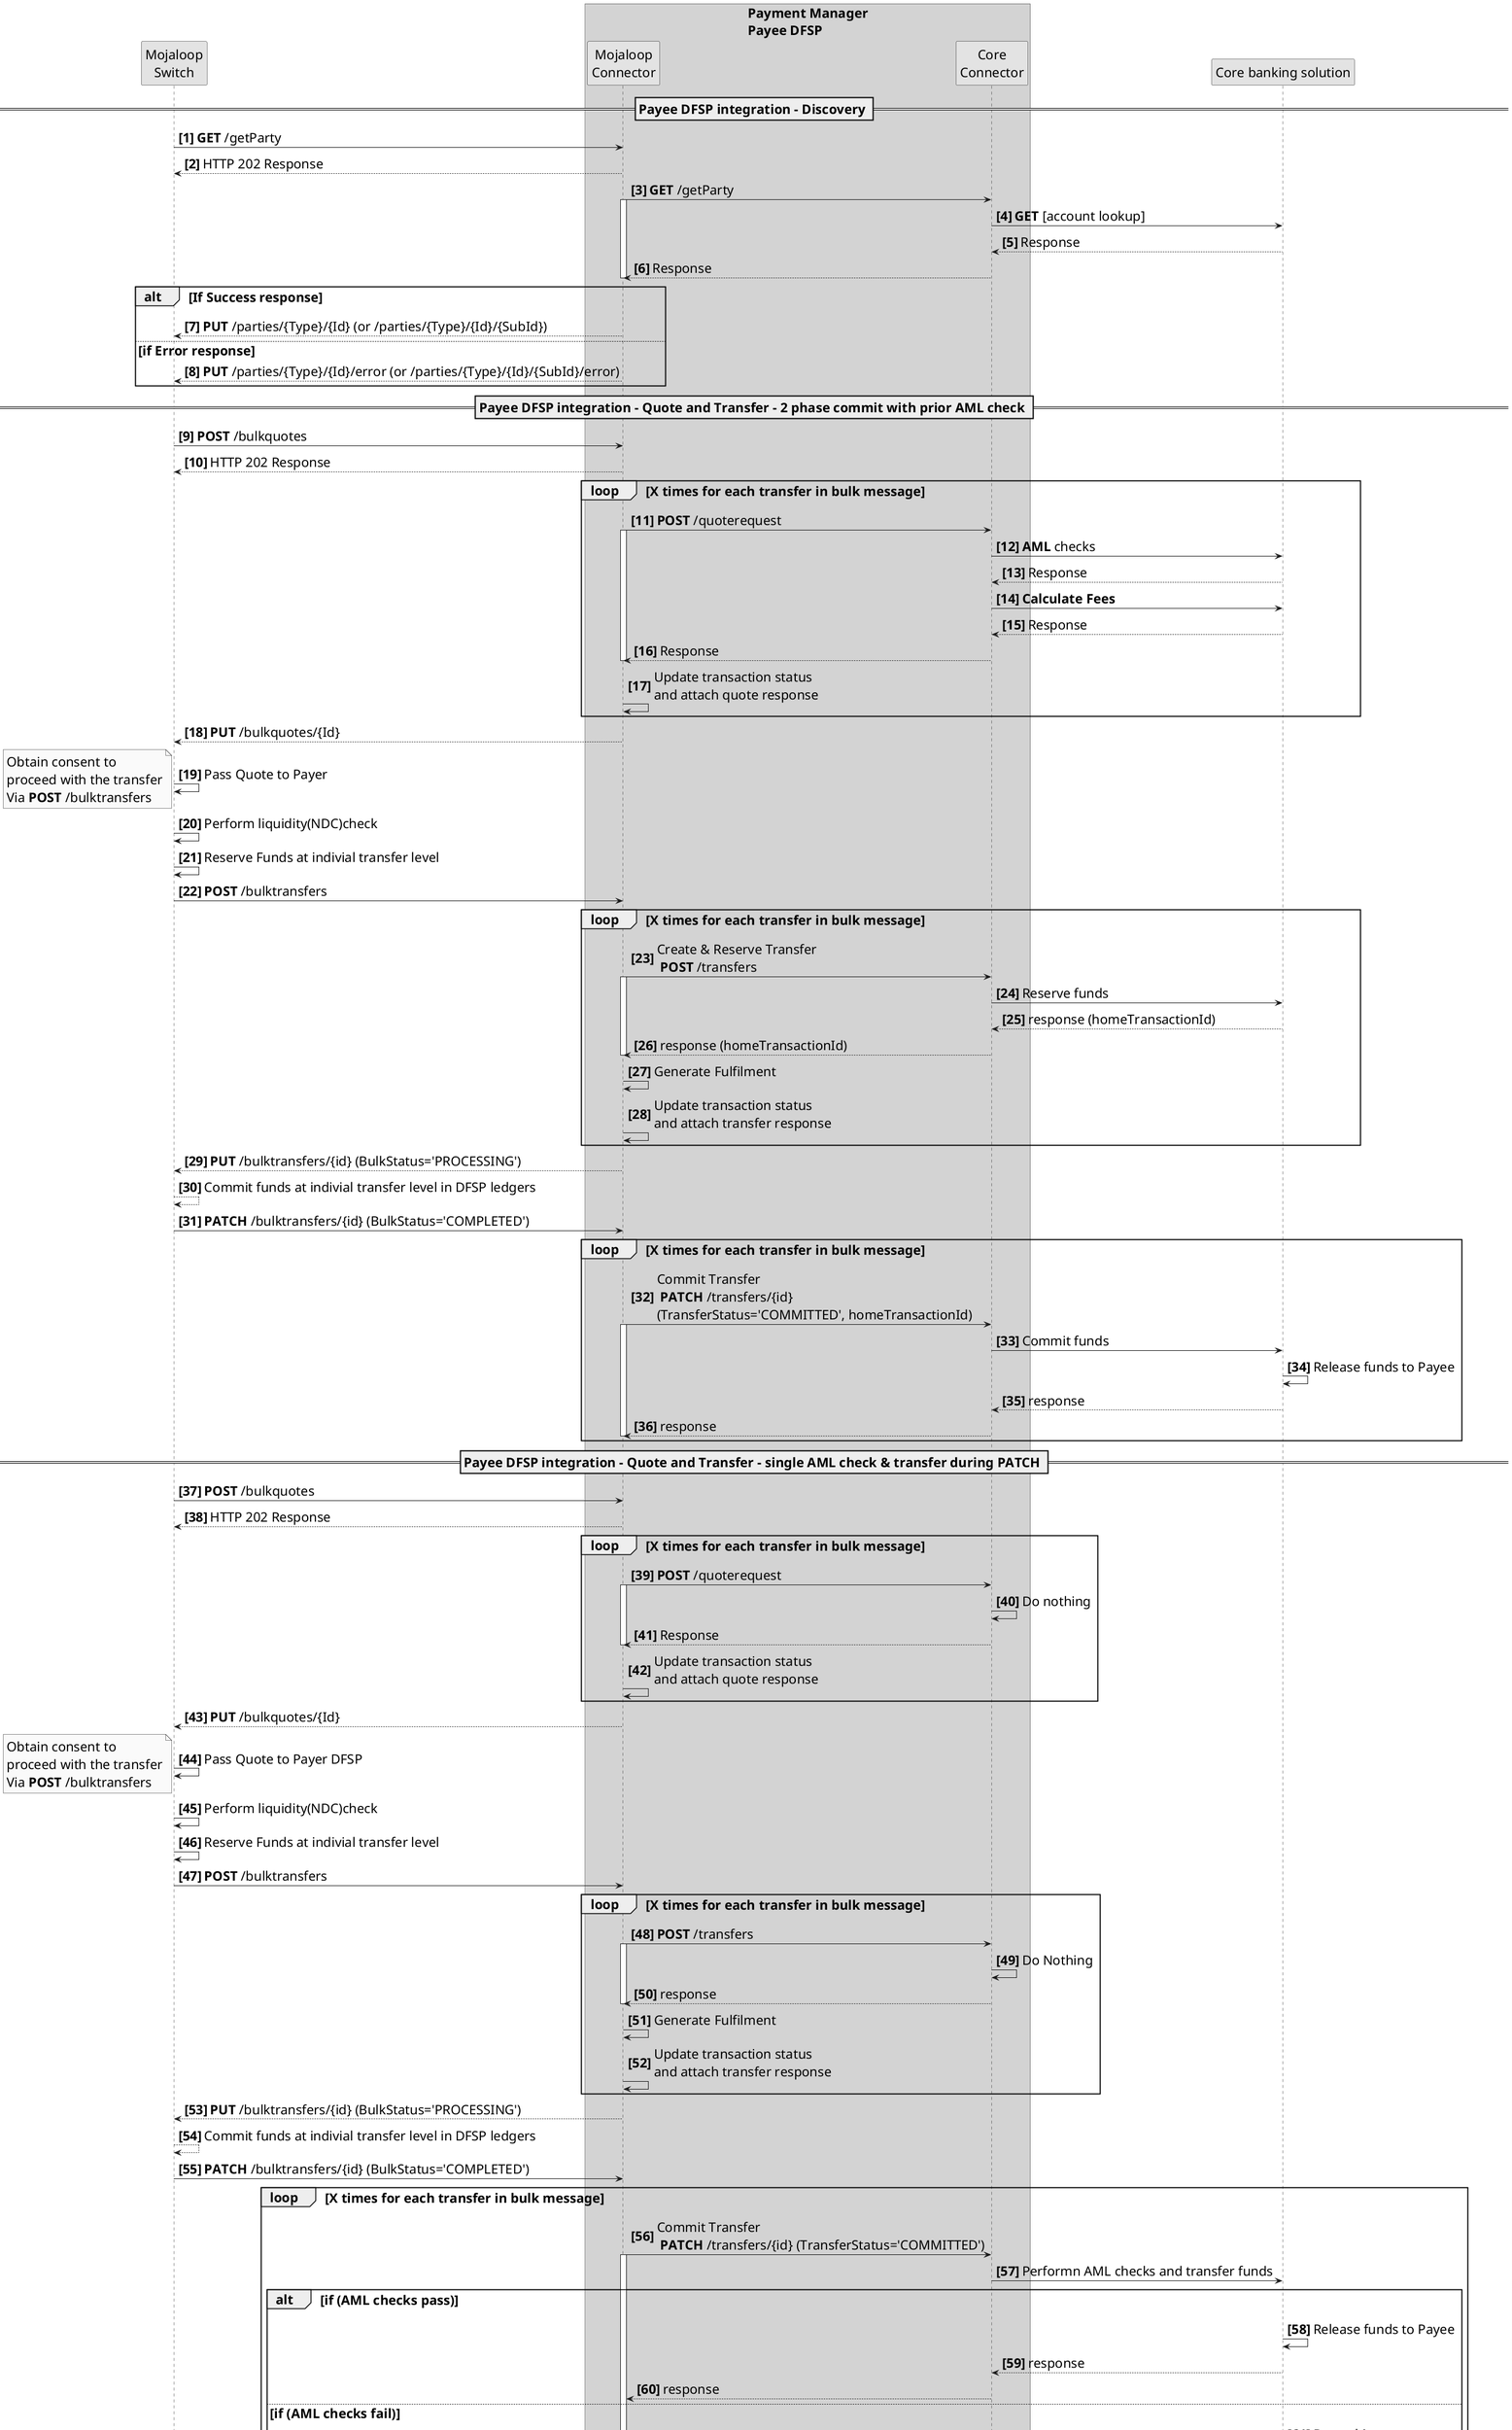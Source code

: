 @startuml Payee DFSP Integration Bulk Transactional Flow
/'*****
--------------
******'/

skinparam activityFontSize 4
skinparam activityDiamondFontSize 30
skinparam activityArrowFontSize 22
skinparam defaultFontSize 22
skinparam noteFontSize 22
skinparam monochrome true
' declare title
' title Core-Connector transactional flow patterns
' declare actors
participant "Mojaloop\nSwitch" as Switch
box "Payment Manager\nPayee DFSP" #LightGrey
participant "Mojaloop\nConnector" as MC 
participant "Core\nConnector" as CC 
end box
participant "Core banking solution" as CBS
autonumber 1 1 "<b>[0]"

== Payee DFSP integration - Discovery ==

Switch->MC: **GET** /getParty
MC-->Switch: HTTP 202 Response
MC->CC: **GET** /getParty
activate MC
CC->CBS: **GET** [account lookup]
CBS-->CC: Response
CC-->MC: Response
deactivate MC
alt If Success response
MC-->Switch: **PUT** /parties/{Type}/{Id} (or /parties/{Type}/{Id}/{SubId})
else if Error response
MC-->Switch: **PUT** /parties/{Type}/{Id}/error (or /parties/{Type}/{Id}/{SubId}/error)
end

== Payee DFSP integration - Quote and Transfer - 2 phase commit with prior AML check ==

Switch->MC: **POST** /bulkquotes
MC-->Switch: HTTP 202 Response
loop X times for each transfer in bulk message
    MC->CC: **POST** /quoterequest
    activate MC
    CC->CBS: **AML** checks
    CBS-->CC: Response
    CC->CBS: **Calculate Fees**
    CBS-->CC: Response
    CC-->MC: Response
    deactivate MC
  MC->MC: Update transaction status \nand attach quote response
end Loop
MC-->Switch: **PUT** /bulkquotes/{Id} 
Switch->Switch: Pass Quote to Payer
note left
Obtain consent to 
proceed with the transfer
Via **POST** /bulktransfers
end note
    Switch-> Switch: Perform liquidity(NDC)check
    Switch->Switch: Reserve Funds at indivial transfer level
    Switch->MC: **POST** /bulktransfers
    loop X times for each transfer in bulk message
        MC->CC: Create & Reserve Transfer\n **POST** /transfers 
        activate MC
        CC->CBS: Reserve funds 
        CBS-->CC: response (homeTransactionId)
        CC-->MC: response (homeTransactionId)
        deactivate MC
        MC->MC: Generate Fulfilment
        MC -> MC:Update transaction status \nand attach transfer response
    end Loop
    MC-->Switch: **PUT** /bulktransfers/{id} (BulkStatus='PROCESSING') 
    Switch-->Switch: Commit funds at indivial transfer level in DFSP ledgers
    Switch -> MC: **PATCH** /bulktransfers/{id} (BulkStatus='COMPLETED')
    loop X times for each transfer in bulk message
        MC->CC: Commit Transfer\n **PATCH** /transfers/{id} \n(TransferStatus='COMMITTED', homeTransactionId) 
        activate MC
        CC->CBS: Commit funds 
        CBS->CBS: Release funds to Payee 
        CBS-->CC: response
        CC-->MC: response
        deactivate MC
    end loop    

== Payee DFSP integration - Quote and Transfer - single AML check & transfer during PATCH ==

Switch->MC: **POST** /bulkquotes
MC-->Switch: HTTP 202 Response
loop X times for each transfer in bulk message
  MC->CC: **POST** /quoterequest
    activate MC
      CC->CC: Do nothing
      CC-->MC: Response
    deactivate MC
  MC->MC: Update transaction status \nand attach quote response
end Loop
MC-->Switch: **PUT** /bulkquotes/{Id} 

Switch->Switch: Pass Quote to Payer DFSP
note left
Obtain consent to 
proceed with the transfer
Via **POST** /bulktransfers
end note
    Switch-> Switch: Perform liquidity(NDC)check
    Switch->Switch: Reserve Funds at indivial transfer level
    Switch->MC: **POST** /bulktransfers
    loop X times for each transfer in bulk message
        MC->CC: **POST** /transfers 
        activate MC
        CC->CC: Do Nothing 
        CC-->MC: response
        deactivate MC
        MC->MC: Generate Fulfilment
        MC -> MC:Update transaction status \nand attach transfer response
    end Loop
    MC-->Switch: **PUT** /bulktransfers/{id} (BulkStatus='PROCESSING') 
    Switch-->Switch: Commit funds at indivial transfer level in DFSP ledgers
    Switch -> MC: **PATCH** /bulktransfers/{id} (BulkStatus='COMPLETED')
    loop X times for each transfer in bulk message
      MC->CC: Commit Transfer\n **PATCH** /transfers/{id} (TransferStatus='COMMITTED') 
      activate MC
      CC->CBS: Performn AML checks and transfer funds
      alt if (AML checks pass)
      CBS->CBS: Release funds to Payee 
      CBS-->CC: response
      CC-->MC: response
      else if (AML checks fail)
      CBS->CBS: Do nothing
      CBS-->CC: response
      CC-->MC: response
      deactivate MC
        rnote left MC 
    Payee DFSP AML checks / other errors result in:
    
    **Reconciliation Error**
       Payer has sent funds
       Payer DFSP has sent funds
       Hub considers that the Payee DFSP has received funds
       Payee DFSP has rejected the transaction
       Payee has not received funds
        endrnote
      end
    end Loop
 
== Payee DFSP integration - Quote and Transfer - single AML check & transfer during POST transfer ==

Switch->MC: **POST** /bulkquotes 
MC-->Switch: HTTP 202 Response
loop X times for each transfer in bulk message
    MC->CC: **POST** /quoterequests  
    activate MC
      CC->CC: Do nothing
      CC-->MC: Response
    deactivate MC
    MC->MC: Update transaction status \nand attach quote response
end Loop
MC-->Switch: **PUT** /bulkquotes/{id} 

Switch->Switch: Pass Quote to Payer
note left
Obtain consent to 
proceed with the transfer
Via **POST** /bulktransfers
end note
    Switch-> Switch: Perform liquidity(NDC)check
    Switch->Switch: Reserve Funds at indivial transfer level
    Switch->MC: **POST** /transfers
    loop X times for each transfer in bulk message
        MC->CC: **POST** /transfers 
        activate MC
        CC->CBS: Performn AML checks and transfer funds
        CBS->CBS: Release of funds to Payee 
        CBS-->CC: response (homeTransactionId)
        CC-->MC: response (homeTransactionId)
        deactivate MC
        MC->MC: Generate Fulfilment
        MC -> MC:Update transaction status \nand attach transfer response
    end Loop
    MC-->Switch: **PUT** /bulktransfers/{id} (bulkStatus == 'PROCESSING')
    Switch->Switch: Commit funds in DFSP ledgers
    Switch->MC: **PATCH** /bulktransfers/{bulkTransferId}  
    loop X times for each transfer in bulk message
      alt if (Individual Transfer Status == 'ABORTED')
        MC->CC: Abort Transfer\n **PATCH** /transfers/{HomeTransactionId}  
        activate MC
        CC->CBS: Abort Transfer
        CBS->CBS: Compensate action for abort
        CBS-->CC: response
        CC-->MC: response
        deactivate MC
      else else      
        MC->MC: Do nothing
      end
    end Loop
 


@enduml